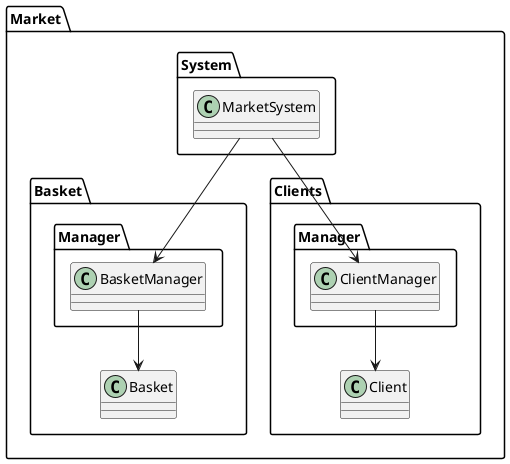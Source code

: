 ﻿@startuml
'https://plantuml.com/class-diagram

package Market
{
package System
{
class MarketSystem
}

package Market.Basket
{
package Manager
{
class BasketManager
}

class Basket

BasketManager --> Basket
}
package Market.Clients
{
package Manager
{
class ClientManager
}

class Client

ClientManager --> Client
}

MarketSystem -down-> BasketManager 
MarketSystem -down-> ClientManager
}

@enduml
